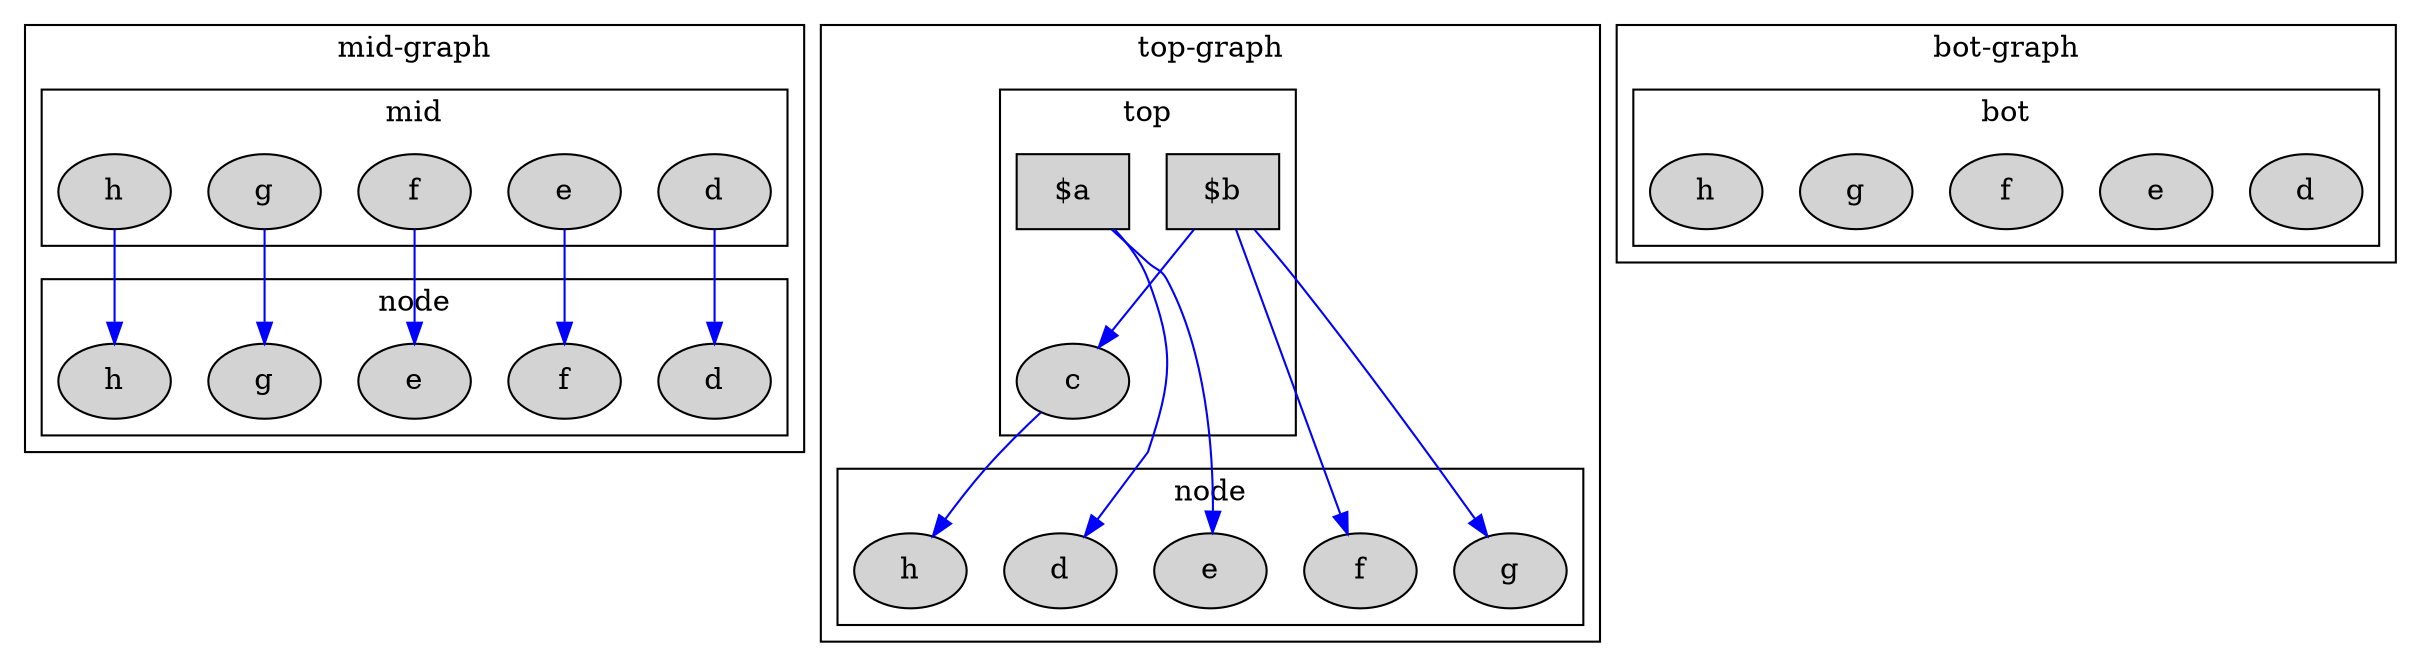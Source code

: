 digraph G{
	subgraph cluster0{
		color=black;
		label="mid-graph";
		subgraph cluster1{
			label="mid";
			node[style=filled];
			mid_d[label="d"];
			mid_e[label="e"];
			mid_f[label="f"];
			mid_g[label="g"];
			mid_h[label="h"];
		}
		subgraph cluster2{
			label="node";
			node[style=filled];
			mid_node_d[label="d"];
			mid_node_e[label="e"];
			mid_node_f[label="f"];
			mid_node_g[label="g"];
			mid_node_h[label="h"];
		}
		mid_e -> mid_node_f[color=blue];
		mid_g -> mid_node_g[color=blue];
		mid_h -> mid_node_h[color=blue];
		mid_f -> mid_node_e[color=blue];
		mid_d -> mid_node_d[color=blue];
	}
	subgraph cluster3{
		color=black;
		label="top-graph";
		subgraph cluster4{
			label="top";
			node[style=filled];
			top_c[label="c"];
			top_a[label="$a", shape=box];
			top_b[label="$b", shape=box];
		}
		subgraph cluster5{
			label="node";
			node[style=filled];
			top_node_d[label="d"];
			top_node_e[label="e"];
			top_node_f[label="f"];
			top_node_g[label="g"];
			top_node_h[label="h"];
		}
		top_c -> top_node_h[color=blue];
		top_a -> top_node_e[color=blue];
		top_a -> top_node_d[color=blue];
		top_b -> top_c[color=blue];
		top_b -> top_node_f[color=blue];
		top_b -> top_node_g[color=blue];
	}
	subgraph cluster6{
		color=black;
		label="bot-graph";
		subgraph cluster7{
			label="bot";
			node[style=filled];
			bot_d[label="d"];
			bot_e[label="e"];
			bot_f[label="f"];
			bot_g[label="g"];
			bot_h[label="h"];
		}
	}
}